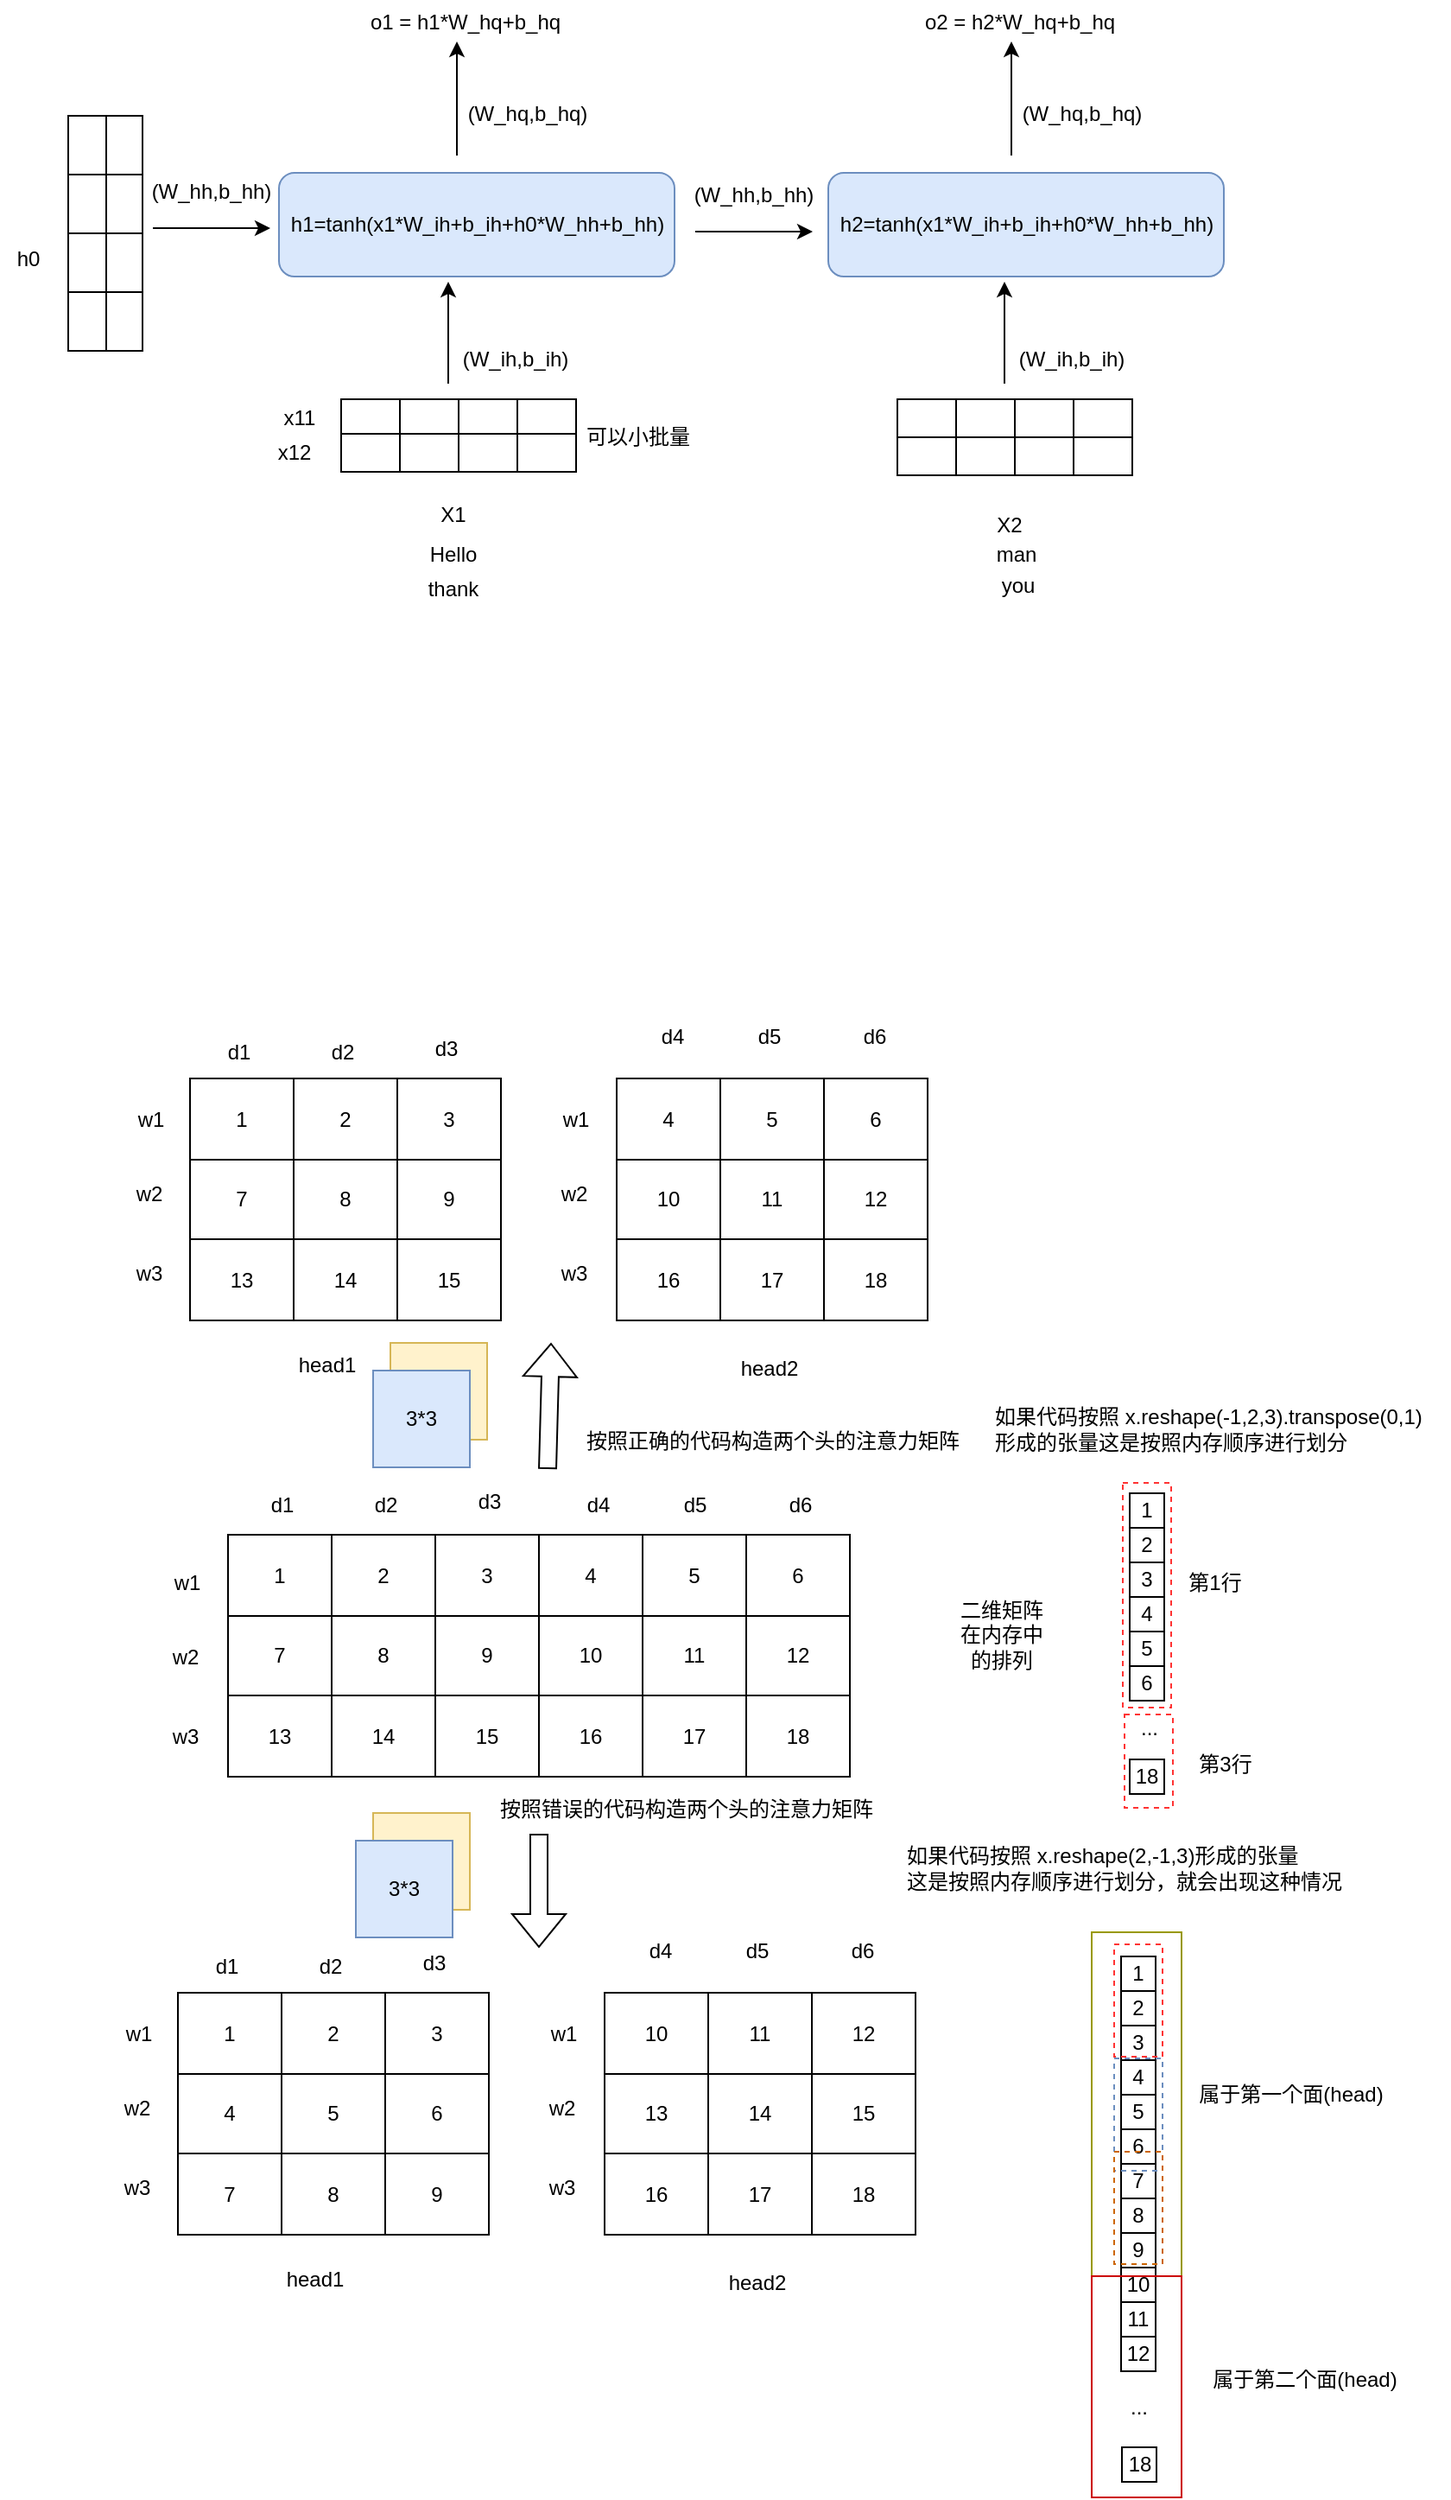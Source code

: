 <mxfile version="22.1.17" type="github">
  <diagram name="第 1 页" id="fF9V_ECrw_38cgFGbWng">
    <mxGraphModel dx="1781" dy="1833" grid="0" gridSize="10" guides="1" tooltips="1" connect="1" arrows="1" fold="1" page="1" pageScale="1" pageWidth="827" pageHeight="1169" math="0" shadow="0">
      <root>
        <mxCell id="0" />
        <mxCell id="1" parent="0" />
        <mxCell id="RWJTTKz75SXn64Glkqyh-5" value="X1" style="text;html=1;align=center;verticalAlign=middle;resizable=0;points=[];autosize=1;strokeColor=none;fillColor=none;" parent="1" vertex="1">
          <mxGeometry x="243.5" y="-18" width="33" height="26" as="geometry" />
        </mxCell>
        <mxCell id="RWJTTKz75SXn64Glkqyh-10" value="" style="group;movable=1;resizable=1;rotatable=1;deletable=1;editable=1;locked=0;connectable=1;" parent="1" vertex="1" connectable="0">
          <mxGeometry x="195.5" y="-72" width="136" height="22" as="geometry" />
        </mxCell>
        <mxCell id="RWJTTKz75SXn64Glkqyh-6" value="" style="rounded=0;whiteSpace=wrap;html=1;movable=0;resizable=0;rotatable=0;deletable=0;editable=0;locked=1;connectable=0;" parent="RWJTTKz75SXn64Glkqyh-10" vertex="1">
          <mxGeometry width="34" height="22" as="geometry" />
        </mxCell>
        <mxCell id="RWJTTKz75SXn64Glkqyh-7" value="" style="rounded=0;whiteSpace=wrap;html=1;movable=0;resizable=0;rotatable=0;deletable=0;editable=0;locked=1;connectable=0;" parent="RWJTTKz75SXn64Glkqyh-10" vertex="1">
          <mxGeometry x="34" width="34" height="22" as="geometry" />
        </mxCell>
        <mxCell id="RWJTTKz75SXn64Glkqyh-8" value="" style="rounded=0;whiteSpace=wrap;html=1;movable=1;resizable=1;rotatable=1;deletable=1;editable=1;locked=0;connectable=1;" parent="RWJTTKz75SXn64Glkqyh-10" vertex="1">
          <mxGeometry x="68" width="34" height="22" as="geometry" />
        </mxCell>
        <mxCell id="RWJTTKz75SXn64Glkqyh-9" value="" style="rounded=0;whiteSpace=wrap;html=1;movable=0;resizable=0;rotatable=0;deletable=0;editable=0;locked=1;connectable=0;" parent="RWJTTKz75SXn64Glkqyh-10" vertex="1">
          <mxGeometry x="102" width="34" height="22" as="geometry" />
        </mxCell>
        <mxCell id="RWJTTKz75SXn64Glkqyh-12" value="" style="endArrow=classic;html=1;rounded=0;" parent="1" edge="1">
          <mxGeometry width="50" height="50" relative="1" as="geometry">
            <mxPoint x="257.5" y="-81" as="sourcePoint" />
            <mxPoint x="257.5" y="-140" as="targetPoint" />
          </mxGeometry>
        </mxCell>
        <mxCell id="RWJTTKz75SXn64Glkqyh-15" value="(W_ih,b_ih)" style="text;html=1;align=center;verticalAlign=middle;resizable=0;points=[];autosize=1;strokeColor=none;fillColor=none;" parent="1" vertex="1">
          <mxGeometry x="256.5" y="-108" width="79" height="26" as="geometry" />
        </mxCell>
        <mxCell id="RWJTTKz75SXn64Glkqyh-16" value="h0" style="text;html=1;align=center;verticalAlign=middle;resizable=0;points=[];autosize=1;strokeColor=none;fillColor=none;" parent="1" vertex="1">
          <mxGeometry x="-2" y="-166" width="31" height="26" as="geometry" />
        </mxCell>
        <mxCell id="RWJTTKz75SXn64Glkqyh-17" value="" style="group;movable=1;resizable=1;rotatable=1;deletable=1;editable=1;locked=0;connectable=1;rotation=90;" parent="1" vertex="1" connectable="0">
          <mxGeometry x="1.5" y="-179" width="136" height="22" as="geometry" />
        </mxCell>
        <mxCell id="RWJTTKz75SXn64Glkqyh-18" value="" style="rounded=0;whiteSpace=wrap;html=1;movable=0;resizable=0;rotatable=0;deletable=0;editable=0;locked=1;connectable=0;rotation=90;" parent="RWJTTKz75SXn64Glkqyh-17" vertex="1">
          <mxGeometry x="51" y="-51" width="34" height="22" as="geometry" />
        </mxCell>
        <mxCell id="RWJTTKz75SXn64Glkqyh-19" value="" style="rounded=0;whiteSpace=wrap;html=1;movable=0;resizable=0;rotatable=0;deletable=0;editable=0;locked=1;connectable=0;rotation=90;" parent="RWJTTKz75SXn64Glkqyh-17" vertex="1">
          <mxGeometry x="51" y="-17" width="34" height="22" as="geometry" />
        </mxCell>
        <mxCell id="RWJTTKz75SXn64Glkqyh-20" value="" style="rounded=0;whiteSpace=wrap;html=1;movable=1;resizable=1;rotatable=1;deletable=1;editable=1;locked=0;connectable=1;rotation=90;" parent="RWJTTKz75SXn64Glkqyh-17" vertex="1">
          <mxGeometry x="51" y="17" width="34" height="22" as="geometry" />
        </mxCell>
        <mxCell id="RWJTTKz75SXn64Glkqyh-21" value="" style="rounded=0;whiteSpace=wrap;html=1;movable=0;resizable=0;rotatable=0;deletable=0;editable=0;locked=1;connectable=0;rotation=90;" parent="RWJTTKz75SXn64Glkqyh-17" vertex="1">
          <mxGeometry x="51" y="51" width="34" height="22" as="geometry" />
        </mxCell>
        <mxCell id="RWJTTKz75SXn64Glkqyh-23" value="(W_hh,b_hh)" style="text;html=1;align=center;verticalAlign=middle;resizable=0;points=[];autosize=1;strokeColor=none;fillColor=none;" parent="1" vertex="1">
          <mxGeometry x="76.5" y="-205" width="87" height="26" as="geometry" />
        </mxCell>
        <mxCell id="RWJTTKz75SXn64Glkqyh-22" value="" style="endArrow=classic;html=1;rounded=0;" parent="1" edge="1">
          <mxGeometry width="50" height="50" relative="1" as="geometry">
            <mxPoint x="86.5" y="-171" as="sourcePoint" />
            <mxPoint x="154.5" y="-171" as="targetPoint" />
          </mxGeometry>
        </mxCell>
        <mxCell id="RWJTTKz75SXn64Glkqyh-24" value="o1 = h1*W_hq+b_hq" style="text;html=1;align=center;verticalAlign=middle;resizable=0;points=[];autosize=1;strokeColor=none;fillColor=none;" parent="1" vertex="1">
          <mxGeometry x="202.5" y="-303" width="128" height="26" as="geometry" />
        </mxCell>
        <mxCell id="RWJTTKz75SXn64Glkqyh-25" value="h1=tanh(x1*W_ih+b_ih+h0*W_hh+b_hh)" style="rounded=1;whiteSpace=wrap;html=1;fillColor=#dae8fc;strokeColor=#6c8ebf;" parent="1" vertex="1">
          <mxGeometry x="159.5" y="-203" width="229" height="60" as="geometry" />
        </mxCell>
        <mxCell id="RWJTTKz75SXn64Glkqyh-26" value="" style="endArrow=classic;html=1;rounded=0;" parent="1" edge="1">
          <mxGeometry width="50" height="50" relative="1" as="geometry">
            <mxPoint x="262.5" y="-213" as="sourcePoint" />
            <mxPoint x="262.5" y="-279" as="targetPoint" />
          </mxGeometry>
        </mxCell>
        <mxCell id="RWJTTKz75SXn64Glkqyh-27" value="(W_hq,b_hq)" style="text;html=1;align=center;verticalAlign=middle;resizable=0;points=[];autosize=1;strokeColor=none;fillColor=none;" parent="1" vertex="1">
          <mxGeometry x="259.5" y="-250" width="87" height="26" as="geometry" />
        </mxCell>
        <mxCell id="RWJTTKz75SXn64Glkqyh-28" value="(W_hh,b_hh)" style="text;html=1;align=center;verticalAlign=middle;resizable=0;points=[];autosize=1;strokeColor=none;fillColor=none;" parent="1" vertex="1">
          <mxGeometry x="390.5" y="-203" width="87" height="26" as="geometry" />
        </mxCell>
        <mxCell id="RWJTTKz75SXn64Glkqyh-29" value="" style="endArrow=classic;html=1;rounded=0;" parent="1" edge="1">
          <mxGeometry width="50" height="50" relative="1" as="geometry">
            <mxPoint x="400.5" y="-169" as="sourcePoint" />
            <mxPoint x="468.5" y="-169" as="targetPoint" />
          </mxGeometry>
        </mxCell>
        <mxCell id="RWJTTKz75SXn64Glkqyh-30" value="h2=tanh(x1*W_ih+b_ih+h0*W_hh+b_hh)" style="rounded=1;whiteSpace=wrap;html=1;fillColor=#dae8fc;strokeColor=#6c8ebf;" parent="1" vertex="1">
          <mxGeometry x="477.5" y="-203" width="229" height="60" as="geometry" />
        </mxCell>
        <mxCell id="RWJTTKz75SXn64Glkqyh-31" value="X2" style="text;html=1;align=center;verticalAlign=middle;resizable=0;points=[];autosize=1;strokeColor=none;fillColor=none;" parent="1" vertex="1">
          <mxGeometry x="565.5" y="-12" width="33" height="26" as="geometry" />
        </mxCell>
        <mxCell id="RWJTTKz75SXn64Glkqyh-32" value="" style="group;movable=1;resizable=1;rotatable=1;deletable=1;editable=1;locked=0;connectable=1;" parent="1" vertex="1" connectable="0">
          <mxGeometry x="517.5" y="-72" width="136" height="22" as="geometry" />
        </mxCell>
        <mxCell id="RWJTTKz75SXn64Glkqyh-33" value="" style="rounded=0;whiteSpace=wrap;html=1;movable=0;resizable=0;rotatable=0;deletable=0;editable=0;locked=1;connectable=0;" parent="RWJTTKz75SXn64Glkqyh-32" vertex="1">
          <mxGeometry width="34" height="22" as="geometry" />
        </mxCell>
        <mxCell id="RWJTTKz75SXn64Glkqyh-34" value="" style="rounded=0;whiteSpace=wrap;html=1;movable=0;resizable=0;rotatable=0;deletable=0;editable=0;locked=1;connectable=0;" parent="RWJTTKz75SXn64Glkqyh-32" vertex="1">
          <mxGeometry x="34" width="34" height="22" as="geometry" />
        </mxCell>
        <mxCell id="RWJTTKz75SXn64Glkqyh-35" value="" style="rounded=0;whiteSpace=wrap;html=1;movable=1;resizable=1;rotatable=1;deletable=1;editable=1;locked=0;connectable=1;" parent="RWJTTKz75SXn64Glkqyh-32" vertex="1">
          <mxGeometry x="68" width="34" height="22" as="geometry" />
        </mxCell>
        <mxCell id="RWJTTKz75SXn64Glkqyh-36" value="" style="rounded=0;whiteSpace=wrap;html=1;movable=0;resizable=0;rotatable=0;deletable=0;editable=0;locked=1;connectable=0;" parent="RWJTTKz75SXn64Glkqyh-32" vertex="1">
          <mxGeometry x="102" width="34" height="22" as="geometry" />
        </mxCell>
        <mxCell id="RWJTTKz75SXn64Glkqyh-37" value="" style="endArrow=classic;html=1;rounded=0;" parent="1" edge="1">
          <mxGeometry width="50" height="50" relative="1" as="geometry">
            <mxPoint x="579.5" y="-81" as="sourcePoint" />
            <mxPoint x="579.5" y="-140" as="targetPoint" />
          </mxGeometry>
        </mxCell>
        <mxCell id="RWJTTKz75SXn64Glkqyh-38" value="(W_ih,b_ih)" style="text;html=1;align=center;verticalAlign=middle;resizable=0;points=[];autosize=1;strokeColor=none;fillColor=none;" parent="1" vertex="1">
          <mxGeometry x="578.5" y="-108" width="79" height="26" as="geometry" />
        </mxCell>
        <mxCell id="RWJTTKz75SXn64Glkqyh-39" value="o2 = h2*W_hq+b_hq" style="text;html=1;align=center;verticalAlign=middle;resizable=0;points=[];autosize=1;strokeColor=none;fillColor=none;" parent="1" vertex="1">
          <mxGeometry x="523.5" y="-303" width="128" height="26" as="geometry" />
        </mxCell>
        <mxCell id="RWJTTKz75SXn64Glkqyh-40" value="" style="endArrow=classic;html=1;rounded=0;" parent="1" edge="1">
          <mxGeometry width="50" height="50" relative="1" as="geometry">
            <mxPoint x="583.5" y="-213" as="sourcePoint" />
            <mxPoint x="583.5" y="-279" as="targetPoint" />
          </mxGeometry>
        </mxCell>
        <mxCell id="RWJTTKz75SXn64Glkqyh-41" value="(W_hq,b_hq)" style="text;html=1;align=center;verticalAlign=middle;resizable=0;points=[];autosize=1;strokeColor=none;fillColor=none;" parent="1" vertex="1">
          <mxGeometry x="580.5" y="-250" width="87" height="26" as="geometry" />
        </mxCell>
        <mxCell id="RWJTTKz75SXn64Glkqyh-42" value="Hello" style="text;html=1;align=center;verticalAlign=middle;resizable=0;points=[];autosize=1;strokeColor=none;fillColor=none;" parent="1" vertex="1">
          <mxGeometry x="237.5" y="5" width="45" height="26" as="geometry" />
        </mxCell>
        <mxCell id="RWJTTKz75SXn64Glkqyh-43" value="man" style="text;html=1;align=center;verticalAlign=middle;resizable=0;points=[];autosize=1;strokeColor=none;fillColor=none;" parent="1" vertex="1">
          <mxGeometry x="565" y="5" width="41" height="26" as="geometry" />
        </mxCell>
        <mxCell id="RWJTTKz75SXn64Glkqyh-44" value="" style="group;movable=1;resizable=1;rotatable=1;deletable=1;editable=1;locked=0;connectable=1;" parent="1" vertex="1" connectable="0">
          <mxGeometry x="195.5" y="-52" width="136" height="22" as="geometry" />
        </mxCell>
        <mxCell id="RWJTTKz75SXn64Glkqyh-45" value="" style="rounded=0;whiteSpace=wrap;html=1;movable=0;resizable=0;rotatable=0;deletable=0;editable=0;locked=1;connectable=0;" parent="RWJTTKz75SXn64Glkqyh-44" vertex="1">
          <mxGeometry width="34" height="22" as="geometry" />
        </mxCell>
        <mxCell id="RWJTTKz75SXn64Glkqyh-46" value="" style="rounded=0;whiteSpace=wrap;html=1;movable=0;resizable=0;rotatable=0;deletable=0;editable=0;locked=1;connectable=0;" parent="RWJTTKz75SXn64Glkqyh-44" vertex="1">
          <mxGeometry x="34" width="34" height="22" as="geometry" />
        </mxCell>
        <mxCell id="RWJTTKz75SXn64Glkqyh-47" value="" style="rounded=0;whiteSpace=wrap;html=1;movable=1;resizable=1;rotatable=1;deletable=1;editable=1;locked=0;connectable=1;" parent="RWJTTKz75SXn64Glkqyh-44" vertex="1">
          <mxGeometry x="68" width="34" height="22" as="geometry" />
        </mxCell>
        <mxCell id="RWJTTKz75SXn64Glkqyh-48" value="" style="rounded=0;whiteSpace=wrap;html=1;movable=0;resizable=0;rotatable=0;deletable=0;editable=0;locked=1;connectable=0;" parent="RWJTTKz75SXn64Glkqyh-44" vertex="1">
          <mxGeometry x="102" width="34" height="22" as="geometry" />
        </mxCell>
        <mxCell id="RWJTTKz75SXn64Glkqyh-49" value="" style="group;movable=1;resizable=1;rotatable=1;deletable=1;editable=1;locked=0;connectable=1;" parent="1" vertex="1" connectable="0">
          <mxGeometry x="517.5" y="-50" width="136" height="22" as="geometry" />
        </mxCell>
        <mxCell id="RWJTTKz75SXn64Glkqyh-50" value="" style="rounded=0;whiteSpace=wrap;html=1;movable=0;resizable=0;rotatable=0;deletable=0;editable=0;locked=1;connectable=0;" parent="RWJTTKz75SXn64Glkqyh-49" vertex="1">
          <mxGeometry width="34" height="22" as="geometry" />
        </mxCell>
        <mxCell id="RWJTTKz75SXn64Glkqyh-51" value="" style="rounded=0;whiteSpace=wrap;html=1;movable=0;resizable=0;rotatable=0;deletable=0;editable=0;locked=1;connectable=0;" parent="RWJTTKz75SXn64Glkqyh-49" vertex="1">
          <mxGeometry x="34" width="34" height="22" as="geometry" />
        </mxCell>
        <mxCell id="RWJTTKz75SXn64Glkqyh-52" value="" style="rounded=0;whiteSpace=wrap;html=1;movable=1;resizable=1;rotatable=1;deletable=1;editable=1;locked=0;connectable=1;" parent="RWJTTKz75SXn64Glkqyh-49" vertex="1">
          <mxGeometry x="68" width="34" height="22" as="geometry" />
        </mxCell>
        <mxCell id="RWJTTKz75SXn64Glkqyh-53" value="" style="rounded=0;whiteSpace=wrap;html=1;movable=0;resizable=0;rotatable=0;deletable=0;editable=0;locked=1;connectable=0;" parent="RWJTTKz75SXn64Glkqyh-49" vertex="1">
          <mxGeometry x="102" width="34" height="22" as="geometry" />
        </mxCell>
        <mxCell id="RWJTTKz75SXn64Glkqyh-54" value="x11" style="text;html=1;align=center;verticalAlign=middle;resizable=0;points=[];autosize=1;strokeColor=none;fillColor=none;" parent="1" vertex="1">
          <mxGeometry x="152.5" y="-74" width="36" height="26" as="geometry" />
        </mxCell>
        <mxCell id="RWJTTKz75SXn64Glkqyh-55" value="x12" style="text;html=1;align=center;verticalAlign=middle;resizable=0;points=[];autosize=1;strokeColor=none;fillColor=none;" parent="1" vertex="1">
          <mxGeometry x="149.5" y="-54" width="37" height="26" as="geometry" />
        </mxCell>
        <mxCell id="RWJTTKz75SXn64Glkqyh-56" value="可以小批量" style="text;html=1;align=center;verticalAlign=middle;resizable=0;points=[];autosize=1;strokeColor=none;fillColor=none;" parent="1" vertex="1">
          <mxGeometry x="327.5" y="-63" width="78" height="26" as="geometry" />
        </mxCell>
        <mxCell id="RWJTTKz75SXn64Glkqyh-57" value="thank" style="text;html=1;align=center;verticalAlign=middle;resizable=0;points=[];autosize=1;strokeColor=none;fillColor=none;" parent="1" vertex="1">
          <mxGeometry x="236.5" y="25" width="47" height="26" as="geometry" />
        </mxCell>
        <mxCell id="RWJTTKz75SXn64Glkqyh-58" value="you" style="text;html=1;align=center;verticalAlign=middle;resizable=0;points=[];autosize=1;strokeColor=none;fillColor=none;" parent="1" vertex="1">
          <mxGeometry x="568" y="23" width="37" height="26" as="geometry" />
        </mxCell>
        <mxCell id="RWJTTKz75SXn64Glkqyh-59" value="" style="group;movable=1;resizable=1;rotatable=1;deletable=1;editable=1;locked=0;connectable=1;rotation=90;" parent="1" vertex="1" connectable="0">
          <mxGeometry x="-19.5" y="-179" width="136" height="22" as="geometry" />
        </mxCell>
        <mxCell id="RWJTTKz75SXn64Glkqyh-60" value="" style="rounded=0;whiteSpace=wrap;html=1;movable=0;resizable=0;rotatable=0;deletable=0;editable=0;locked=1;connectable=0;rotation=90;" parent="RWJTTKz75SXn64Glkqyh-59" vertex="1">
          <mxGeometry x="51" y="-51" width="34" height="22" as="geometry" />
        </mxCell>
        <mxCell id="RWJTTKz75SXn64Glkqyh-61" value="" style="rounded=0;whiteSpace=wrap;html=1;movable=0;resizable=0;rotatable=0;deletable=0;editable=0;locked=1;connectable=0;rotation=90;" parent="RWJTTKz75SXn64Glkqyh-59" vertex="1">
          <mxGeometry x="51" y="-17" width="34" height="22" as="geometry" />
        </mxCell>
        <mxCell id="RWJTTKz75SXn64Glkqyh-62" value="" style="rounded=0;whiteSpace=wrap;html=1;movable=1;resizable=1;rotatable=1;deletable=1;editable=1;locked=0;connectable=1;rotation=90;" parent="RWJTTKz75SXn64Glkqyh-59" vertex="1">
          <mxGeometry x="51" y="17" width="34" height="22" as="geometry" />
        </mxCell>
        <mxCell id="RWJTTKz75SXn64Glkqyh-63" value="" style="rounded=0;whiteSpace=wrap;html=1;movable=0;resizable=0;rotatable=0;deletable=0;editable=0;locked=1;connectable=0;rotation=90;" parent="RWJTTKz75SXn64Glkqyh-59" vertex="1">
          <mxGeometry x="51" y="51" width="34" height="22" as="geometry" />
        </mxCell>
        <mxCell id="QaKC_Pzymk5vWfRPS4KZ-16" value="" style="childLayout=tableLayout;recursiveResize=0;shadow=0;fillColor=none;" parent="1" vertex="1">
          <mxGeometry x="130" y="585" width="180" height="140" as="geometry" />
        </mxCell>
        <mxCell id="QaKC_Pzymk5vWfRPS4KZ-17" value="" style="shape=tableRow;horizontal=0;startSize=0;swimlaneHead=0;swimlaneBody=0;top=0;left=0;bottom=0;right=0;dropTarget=0;collapsible=0;recursiveResize=0;expand=0;fontStyle=0;fillColor=none;strokeColor=inherit;" parent="QaKC_Pzymk5vWfRPS4KZ-16" vertex="1">
          <mxGeometry width="180" height="47" as="geometry" />
        </mxCell>
        <mxCell id="QaKC_Pzymk5vWfRPS4KZ-18" value="1" style="connectable=0;recursiveResize=0;strokeColor=inherit;fillColor=none;align=center;whiteSpace=wrap;html=1;" parent="QaKC_Pzymk5vWfRPS4KZ-17" vertex="1">
          <mxGeometry width="60" height="47" as="geometry">
            <mxRectangle width="60" height="47" as="alternateBounds" />
          </mxGeometry>
        </mxCell>
        <mxCell id="QaKC_Pzymk5vWfRPS4KZ-19" value="2" style="connectable=0;recursiveResize=0;strokeColor=inherit;fillColor=none;align=center;whiteSpace=wrap;html=1;" parent="QaKC_Pzymk5vWfRPS4KZ-17" vertex="1">
          <mxGeometry x="60" width="60" height="47" as="geometry">
            <mxRectangle width="60" height="47" as="alternateBounds" />
          </mxGeometry>
        </mxCell>
        <mxCell id="QaKC_Pzymk5vWfRPS4KZ-20" value="3" style="connectable=0;recursiveResize=0;strokeColor=inherit;fillColor=none;align=center;whiteSpace=wrap;html=1;" parent="QaKC_Pzymk5vWfRPS4KZ-17" vertex="1">
          <mxGeometry x="120" width="60" height="47" as="geometry">
            <mxRectangle width="60" height="47" as="alternateBounds" />
          </mxGeometry>
        </mxCell>
        <mxCell id="QaKC_Pzymk5vWfRPS4KZ-21" style="shape=tableRow;horizontal=0;startSize=0;swimlaneHead=0;swimlaneBody=0;top=0;left=0;bottom=0;right=0;dropTarget=0;collapsible=0;recursiveResize=0;expand=0;fontStyle=0;fillColor=none;strokeColor=inherit;" parent="QaKC_Pzymk5vWfRPS4KZ-16" vertex="1">
          <mxGeometry y="47" width="180" height="46" as="geometry" />
        </mxCell>
        <mxCell id="QaKC_Pzymk5vWfRPS4KZ-22" value="7" style="connectable=0;recursiveResize=0;strokeColor=inherit;fillColor=none;align=center;whiteSpace=wrap;html=1;" parent="QaKC_Pzymk5vWfRPS4KZ-21" vertex="1">
          <mxGeometry width="60" height="46" as="geometry">
            <mxRectangle width="60" height="46" as="alternateBounds" />
          </mxGeometry>
        </mxCell>
        <mxCell id="QaKC_Pzymk5vWfRPS4KZ-23" value="8" style="connectable=0;recursiveResize=0;strokeColor=inherit;fillColor=none;align=center;whiteSpace=wrap;html=1;" parent="QaKC_Pzymk5vWfRPS4KZ-21" vertex="1">
          <mxGeometry x="60" width="60" height="46" as="geometry">
            <mxRectangle width="60" height="46" as="alternateBounds" />
          </mxGeometry>
        </mxCell>
        <mxCell id="QaKC_Pzymk5vWfRPS4KZ-24" value="9" style="connectable=0;recursiveResize=0;strokeColor=inherit;fillColor=none;align=center;whiteSpace=wrap;html=1;" parent="QaKC_Pzymk5vWfRPS4KZ-21" vertex="1">
          <mxGeometry x="120" width="60" height="46" as="geometry">
            <mxRectangle width="60" height="46" as="alternateBounds" />
          </mxGeometry>
        </mxCell>
        <mxCell id="QaKC_Pzymk5vWfRPS4KZ-25" style="shape=tableRow;horizontal=0;startSize=0;swimlaneHead=0;swimlaneBody=0;top=0;left=0;bottom=0;right=0;dropTarget=0;collapsible=0;recursiveResize=0;expand=0;fontStyle=0;fillColor=none;strokeColor=inherit;" parent="QaKC_Pzymk5vWfRPS4KZ-16" vertex="1">
          <mxGeometry y="93" width="180" height="47" as="geometry" />
        </mxCell>
        <mxCell id="QaKC_Pzymk5vWfRPS4KZ-26" value="13" style="connectable=0;recursiveResize=0;strokeColor=inherit;fillColor=none;align=center;whiteSpace=wrap;html=1;" parent="QaKC_Pzymk5vWfRPS4KZ-25" vertex="1">
          <mxGeometry width="60" height="47" as="geometry">
            <mxRectangle width="60" height="47" as="alternateBounds" />
          </mxGeometry>
        </mxCell>
        <mxCell id="QaKC_Pzymk5vWfRPS4KZ-27" value="14" style="connectable=0;recursiveResize=0;strokeColor=inherit;fillColor=none;align=center;whiteSpace=wrap;html=1;" parent="QaKC_Pzymk5vWfRPS4KZ-25" vertex="1">
          <mxGeometry x="60" width="60" height="47" as="geometry">
            <mxRectangle width="60" height="47" as="alternateBounds" />
          </mxGeometry>
        </mxCell>
        <mxCell id="QaKC_Pzymk5vWfRPS4KZ-28" value="15" style="connectable=0;recursiveResize=0;strokeColor=inherit;fillColor=none;align=center;whiteSpace=wrap;html=1;" parent="QaKC_Pzymk5vWfRPS4KZ-25" vertex="1">
          <mxGeometry x="120" width="60" height="47" as="geometry">
            <mxRectangle width="60" height="47" as="alternateBounds" />
          </mxGeometry>
        </mxCell>
        <mxCell id="QaKC_Pzymk5vWfRPS4KZ-29" value="" style="childLayout=tableLayout;recursiveResize=0;shadow=0;fillColor=none;" parent="1" vertex="1">
          <mxGeometry x="310" y="585" width="180" height="140" as="geometry" />
        </mxCell>
        <mxCell id="QaKC_Pzymk5vWfRPS4KZ-30" value="" style="shape=tableRow;horizontal=0;startSize=0;swimlaneHead=0;swimlaneBody=0;top=0;left=0;bottom=0;right=0;dropTarget=0;collapsible=0;recursiveResize=0;expand=0;fontStyle=0;fillColor=none;strokeColor=inherit;" parent="QaKC_Pzymk5vWfRPS4KZ-29" vertex="1">
          <mxGeometry width="180" height="47" as="geometry" />
        </mxCell>
        <mxCell id="QaKC_Pzymk5vWfRPS4KZ-31" value="4" style="connectable=0;recursiveResize=0;strokeColor=inherit;fillColor=none;align=center;whiteSpace=wrap;html=1;" parent="QaKC_Pzymk5vWfRPS4KZ-30" vertex="1">
          <mxGeometry width="60" height="47" as="geometry">
            <mxRectangle width="60" height="47" as="alternateBounds" />
          </mxGeometry>
        </mxCell>
        <mxCell id="QaKC_Pzymk5vWfRPS4KZ-32" value="5" style="connectable=0;recursiveResize=0;strokeColor=inherit;fillColor=none;align=center;whiteSpace=wrap;html=1;" parent="QaKC_Pzymk5vWfRPS4KZ-30" vertex="1">
          <mxGeometry x="60" width="60" height="47" as="geometry">
            <mxRectangle width="60" height="47" as="alternateBounds" />
          </mxGeometry>
        </mxCell>
        <mxCell id="QaKC_Pzymk5vWfRPS4KZ-33" value="6" style="connectable=0;recursiveResize=0;strokeColor=inherit;fillColor=none;align=center;whiteSpace=wrap;html=1;" parent="QaKC_Pzymk5vWfRPS4KZ-30" vertex="1">
          <mxGeometry x="120" width="60" height="47" as="geometry">
            <mxRectangle width="60" height="47" as="alternateBounds" />
          </mxGeometry>
        </mxCell>
        <mxCell id="QaKC_Pzymk5vWfRPS4KZ-34" style="shape=tableRow;horizontal=0;startSize=0;swimlaneHead=0;swimlaneBody=0;top=0;left=0;bottom=0;right=0;dropTarget=0;collapsible=0;recursiveResize=0;expand=0;fontStyle=0;fillColor=none;strokeColor=inherit;" parent="QaKC_Pzymk5vWfRPS4KZ-29" vertex="1">
          <mxGeometry y="47" width="180" height="46" as="geometry" />
        </mxCell>
        <mxCell id="QaKC_Pzymk5vWfRPS4KZ-35" value="10" style="connectable=0;recursiveResize=0;strokeColor=inherit;fillColor=none;align=center;whiteSpace=wrap;html=1;" parent="QaKC_Pzymk5vWfRPS4KZ-34" vertex="1">
          <mxGeometry width="60" height="46" as="geometry">
            <mxRectangle width="60" height="46" as="alternateBounds" />
          </mxGeometry>
        </mxCell>
        <mxCell id="QaKC_Pzymk5vWfRPS4KZ-36" value="11" style="connectable=0;recursiveResize=0;strokeColor=inherit;fillColor=none;align=center;whiteSpace=wrap;html=1;" parent="QaKC_Pzymk5vWfRPS4KZ-34" vertex="1">
          <mxGeometry x="60" width="60" height="46" as="geometry">
            <mxRectangle width="60" height="46" as="alternateBounds" />
          </mxGeometry>
        </mxCell>
        <mxCell id="QaKC_Pzymk5vWfRPS4KZ-37" value="12" style="connectable=0;recursiveResize=0;strokeColor=inherit;fillColor=none;align=center;whiteSpace=wrap;html=1;" parent="QaKC_Pzymk5vWfRPS4KZ-34" vertex="1">
          <mxGeometry x="120" width="60" height="46" as="geometry">
            <mxRectangle width="60" height="46" as="alternateBounds" />
          </mxGeometry>
        </mxCell>
        <mxCell id="QaKC_Pzymk5vWfRPS4KZ-38" style="shape=tableRow;horizontal=0;startSize=0;swimlaneHead=0;swimlaneBody=0;top=0;left=0;bottom=0;right=0;dropTarget=0;collapsible=0;recursiveResize=0;expand=0;fontStyle=0;fillColor=none;strokeColor=inherit;" parent="QaKC_Pzymk5vWfRPS4KZ-29" vertex="1">
          <mxGeometry y="93" width="180" height="47" as="geometry" />
        </mxCell>
        <mxCell id="QaKC_Pzymk5vWfRPS4KZ-39" value="16" style="connectable=0;recursiveResize=0;strokeColor=inherit;fillColor=none;align=center;whiteSpace=wrap;html=1;" parent="QaKC_Pzymk5vWfRPS4KZ-38" vertex="1">
          <mxGeometry width="60" height="47" as="geometry">
            <mxRectangle width="60" height="47" as="alternateBounds" />
          </mxGeometry>
        </mxCell>
        <mxCell id="QaKC_Pzymk5vWfRPS4KZ-40" value="17" style="connectable=0;recursiveResize=0;strokeColor=inherit;fillColor=none;align=center;whiteSpace=wrap;html=1;" parent="QaKC_Pzymk5vWfRPS4KZ-38" vertex="1">
          <mxGeometry x="60" width="60" height="47" as="geometry">
            <mxRectangle width="60" height="47" as="alternateBounds" />
          </mxGeometry>
        </mxCell>
        <mxCell id="QaKC_Pzymk5vWfRPS4KZ-41" value="18" style="connectable=0;recursiveResize=0;strokeColor=inherit;fillColor=none;align=center;whiteSpace=wrap;html=1;" parent="QaKC_Pzymk5vWfRPS4KZ-38" vertex="1">
          <mxGeometry x="120" width="60" height="47" as="geometry">
            <mxRectangle width="60" height="47" as="alternateBounds" />
          </mxGeometry>
        </mxCell>
        <mxCell id="QaKC_Pzymk5vWfRPS4KZ-42" value="w1" style="text;html=1;align=center;verticalAlign=middle;resizable=0;points=[];autosize=1;strokeColor=none;fillColor=none;" parent="1" vertex="1">
          <mxGeometry x="89" y="600" width="33" height="26" as="geometry" />
        </mxCell>
        <mxCell id="QaKC_Pzymk5vWfRPS4KZ-44" value="w2" style="text;html=1;align=center;verticalAlign=middle;resizable=0;points=[];autosize=1;strokeColor=none;fillColor=none;" parent="1" vertex="1">
          <mxGeometry x="88" y="643" width="33" height="26" as="geometry" />
        </mxCell>
        <mxCell id="QaKC_Pzymk5vWfRPS4KZ-45" value="w3" style="text;html=1;align=center;verticalAlign=middle;resizable=0;points=[];autosize=1;strokeColor=none;fillColor=none;" parent="1" vertex="1">
          <mxGeometry x="88" y="689" width="33" height="26" as="geometry" />
        </mxCell>
        <mxCell id="QaKC_Pzymk5vWfRPS4KZ-46" value="d1" style="text;html=1;align=center;verticalAlign=middle;resizable=0;points=[];autosize=1;strokeColor=none;fillColor=none;" parent="1" vertex="1">
          <mxGeometry x="145" y="555" width="31" height="26" as="geometry" />
        </mxCell>
        <mxCell id="QaKC_Pzymk5vWfRPS4KZ-47" value="d2" style="text;html=1;align=center;verticalAlign=middle;resizable=0;points=[];autosize=1;strokeColor=none;fillColor=none;" parent="1" vertex="1">
          <mxGeometry x="205" y="555" width="31" height="26" as="geometry" />
        </mxCell>
        <mxCell id="QaKC_Pzymk5vWfRPS4KZ-48" value="d3" style="text;html=1;align=center;verticalAlign=middle;resizable=0;points=[];autosize=1;strokeColor=none;fillColor=none;" parent="1" vertex="1">
          <mxGeometry x="265" y="553" width="31" height="26" as="geometry" />
        </mxCell>
        <mxCell id="QaKC_Pzymk5vWfRPS4KZ-49" value="d4" style="text;html=1;align=center;verticalAlign=middle;resizable=0;points=[];autosize=1;strokeColor=none;fillColor=none;" parent="1" vertex="1">
          <mxGeometry x="328" y="555" width="31" height="26" as="geometry" />
        </mxCell>
        <mxCell id="QaKC_Pzymk5vWfRPS4KZ-50" value="d5" style="text;html=1;align=center;verticalAlign=middle;resizable=0;points=[];autosize=1;strokeColor=none;fillColor=none;" parent="1" vertex="1">
          <mxGeometry x="384.5" y="555" width="31" height="26" as="geometry" />
        </mxCell>
        <mxCell id="QaKC_Pzymk5vWfRPS4KZ-51" value="d6" style="text;html=1;align=center;verticalAlign=middle;resizable=0;points=[];autosize=1;strokeColor=none;fillColor=none;" parent="1" vertex="1">
          <mxGeometry x="445" y="555" width="31" height="26" as="geometry" />
        </mxCell>
        <mxCell id="QaKC_Pzymk5vWfRPS4KZ-52" value="" style="shape=flexArrow;endArrow=classic;html=1;rounded=0;" parent="1" edge="1">
          <mxGeometry width="50" height="50" relative="1" as="geometry">
            <mxPoint x="310" y="758" as="sourcePoint" />
            <mxPoint x="310" y="824" as="targetPoint" />
          </mxGeometry>
        </mxCell>
        <mxCell id="QaKC_Pzymk5vWfRPS4KZ-53" value="按照错误的代码构造两个头的注意力矩阵" style="text;html=1;align=center;verticalAlign=middle;resizable=0;points=[];autosize=1;strokeColor=none;fillColor=none;" parent="1" vertex="1">
          <mxGeometry x="278" y="731" width="234" height="26" as="geometry" />
        </mxCell>
        <mxCell id="QaKC_Pzymk5vWfRPS4KZ-60" value="" style="childLayout=tableLayout;recursiveResize=0;shadow=0;fillColor=none;" parent="1" vertex="1">
          <mxGeometry x="101" y="850" width="180" height="140" as="geometry" />
        </mxCell>
        <mxCell id="QaKC_Pzymk5vWfRPS4KZ-61" value="" style="shape=tableRow;horizontal=0;startSize=0;swimlaneHead=0;swimlaneBody=0;top=0;left=0;bottom=0;right=0;dropTarget=0;collapsible=0;recursiveResize=0;expand=0;fontStyle=0;fillColor=none;strokeColor=inherit;" parent="QaKC_Pzymk5vWfRPS4KZ-60" vertex="1">
          <mxGeometry width="180" height="47" as="geometry" />
        </mxCell>
        <mxCell id="QaKC_Pzymk5vWfRPS4KZ-62" value="1" style="connectable=0;recursiveResize=0;strokeColor=inherit;fillColor=none;align=center;whiteSpace=wrap;html=1;" parent="QaKC_Pzymk5vWfRPS4KZ-61" vertex="1">
          <mxGeometry width="60" height="47" as="geometry">
            <mxRectangle width="60" height="47" as="alternateBounds" />
          </mxGeometry>
        </mxCell>
        <mxCell id="QaKC_Pzymk5vWfRPS4KZ-63" value="2" style="connectable=0;recursiveResize=0;strokeColor=inherit;fillColor=none;align=center;whiteSpace=wrap;html=1;" parent="QaKC_Pzymk5vWfRPS4KZ-61" vertex="1">
          <mxGeometry x="60" width="60" height="47" as="geometry">
            <mxRectangle width="60" height="47" as="alternateBounds" />
          </mxGeometry>
        </mxCell>
        <mxCell id="QaKC_Pzymk5vWfRPS4KZ-64" value="3" style="connectable=0;recursiveResize=0;strokeColor=inherit;fillColor=none;align=center;whiteSpace=wrap;html=1;" parent="QaKC_Pzymk5vWfRPS4KZ-61" vertex="1">
          <mxGeometry x="120" width="60" height="47" as="geometry">
            <mxRectangle width="60" height="47" as="alternateBounds" />
          </mxGeometry>
        </mxCell>
        <mxCell id="QaKC_Pzymk5vWfRPS4KZ-65" style="shape=tableRow;horizontal=0;startSize=0;swimlaneHead=0;swimlaneBody=0;top=0;left=0;bottom=0;right=0;dropTarget=0;collapsible=0;recursiveResize=0;expand=0;fontStyle=0;fillColor=none;strokeColor=inherit;" parent="QaKC_Pzymk5vWfRPS4KZ-60" vertex="1">
          <mxGeometry y="47" width="180" height="46" as="geometry" />
        </mxCell>
        <mxCell id="QaKC_Pzymk5vWfRPS4KZ-66" value="4" style="connectable=0;recursiveResize=0;strokeColor=inherit;fillColor=none;align=center;whiteSpace=wrap;html=1;" parent="QaKC_Pzymk5vWfRPS4KZ-65" vertex="1">
          <mxGeometry width="60" height="46" as="geometry">
            <mxRectangle width="60" height="46" as="alternateBounds" />
          </mxGeometry>
        </mxCell>
        <mxCell id="QaKC_Pzymk5vWfRPS4KZ-67" value="5" style="connectable=0;recursiveResize=0;strokeColor=inherit;fillColor=none;align=center;whiteSpace=wrap;html=1;" parent="QaKC_Pzymk5vWfRPS4KZ-65" vertex="1">
          <mxGeometry x="60" width="60" height="46" as="geometry">
            <mxRectangle width="60" height="46" as="alternateBounds" />
          </mxGeometry>
        </mxCell>
        <mxCell id="QaKC_Pzymk5vWfRPS4KZ-68" value="6" style="connectable=0;recursiveResize=0;strokeColor=inherit;fillColor=none;align=center;whiteSpace=wrap;html=1;" parent="QaKC_Pzymk5vWfRPS4KZ-65" vertex="1">
          <mxGeometry x="120" width="60" height="46" as="geometry">
            <mxRectangle width="60" height="46" as="alternateBounds" />
          </mxGeometry>
        </mxCell>
        <mxCell id="QaKC_Pzymk5vWfRPS4KZ-69" style="shape=tableRow;horizontal=0;startSize=0;swimlaneHead=0;swimlaneBody=0;top=0;left=0;bottom=0;right=0;dropTarget=0;collapsible=0;recursiveResize=0;expand=0;fontStyle=0;fillColor=none;strokeColor=inherit;" parent="QaKC_Pzymk5vWfRPS4KZ-60" vertex="1">
          <mxGeometry y="93" width="180" height="47" as="geometry" />
        </mxCell>
        <mxCell id="QaKC_Pzymk5vWfRPS4KZ-70" value="7" style="connectable=0;recursiveResize=0;strokeColor=inherit;fillColor=none;align=center;whiteSpace=wrap;html=1;" parent="QaKC_Pzymk5vWfRPS4KZ-69" vertex="1">
          <mxGeometry width="60" height="47" as="geometry">
            <mxRectangle width="60" height="47" as="alternateBounds" />
          </mxGeometry>
        </mxCell>
        <mxCell id="QaKC_Pzymk5vWfRPS4KZ-71" value="8" style="connectable=0;recursiveResize=0;strokeColor=inherit;fillColor=none;align=center;whiteSpace=wrap;html=1;" parent="QaKC_Pzymk5vWfRPS4KZ-69" vertex="1">
          <mxGeometry x="60" width="60" height="47" as="geometry">
            <mxRectangle width="60" height="47" as="alternateBounds" />
          </mxGeometry>
        </mxCell>
        <mxCell id="QaKC_Pzymk5vWfRPS4KZ-72" value="9" style="connectable=0;recursiveResize=0;strokeColor=inherit;fillColor=none;align=center;whiteSpace=wrap;html=1;" parent="QaKC_Pzymk5vWfRPS4KZ-69" vertex="1">
          <mxGeometry x="120" width="60" height="47" as="geometry">
            <mxRectangle width="60" height="47" as="alternateBounds" />
          </mxGeometry>
        </mxCell>
        <mxCell id="QaKC_Pzymk5vWfRPS4KZ-73" value="" style="childLayout=tableLayout;recursiveResize=0;shadow=0;fillColor=none;" parent="1" vertex="1">
          <mxGeometry x="348" y="850" width="180" height="140" as="geometry" />
        </mxCell>
        <mxCell id="QaKC_Pzymk5vWfRPS4KZ-74" value="" style="shape=tableRow;horizontal=0;startSize=0;swimlaneHead=0;swimlaneBody=0;top=0;left=0;bottom=0;right=0;dropTarget=0;collapsible=0;recursiveResize=0;expand=0;fontStyle=0;fillColor=none;strokeColor=inherit;" parent="QaKC_Pzymk5vWfRPS4KZ-73" vertex="1">
          <mxGeometry width="180" height="47" as="geometry" />
        </mxCell>
        <mxCell id="QaKC_Pzymk5vWfRPS4KZ-75" value="10" style="connectable=0;recursiveResize=0;strokeColor=inherit;fillColor=none;align=center;whiteSpace=wrap;html=1;" parent="QaKC_Pzymk5vWfRPS4KZ-74" vertex="1">
          <mxGeometry width="60" height="47" as="geometry">
            <mxRectangle width="60" height="47" as="alternateBounds" />
          </mxGeometry>
        </mxCell>
        <mxCell id="QaKC_Pzymk5vWfRPS4KZ-76" value="11" style="connectable=0;recursiveResize=0;strokeColor=inherit;fillColor=none;align=center;whiteSpace=wrap;html=1;" parent="QaKC_Pzymk5vWfRPS4KZ-74" vertex="1">
          <mxGeometry x="60" width="60" height="47" as="geometry">
            <mxRectangle width="60" height="47" as="alternateBounds" />
          </mxGeometry>
        </mxCell>
        <mxCell id="QaKC_Pzymk5vWfRPS4KZ-77" value="12" style="connectable=0;recursiveResize=0;strokeColor=inherit;fillColor=none;align=center;whiteSpace=wrap;html=1;" parent="QaKC_Pzymk5vWfRPS4KZ-74" vertex="1">
          <mxGeometry x="120" width="60" height="47" as="geometry">
            <mxRectangle width="60" height="47" as="alternateBounds" />
          </mxGeometry>
        </mxCell>
        <mxCell id="QaKC_Pzymk5vWfRPS4KZ-78" style="shape=tableRow;horizontal=0;startSize=0;swimlaneHead=0;swimlaneBody=0;top=0;left=0;bottom=0;right=0;dropTarget=0;collapsible=0;recursiveResize=0;expand=0;fontStyle=0;fillColor=none;strokeColor=inherit;" parent="QaKC_Pzymk5vWfRPS4KZ-73" vertex="1">
          <mxGeometry y="47" width="180" height="46" as="geometry" />
        </mxCell>
        <mxCell id="QaKC_Pzymk5vWfRPS4KZ-79" value="13" style="connectable=0;recursiveResize=0;strokeColor=inherit;fillColor=none;align=center;whiteSpace=wrap;html=1;" parent="QaKC_Pzymk5vWfRPS4KZ-78" vertex="1">
          <mxGeometry width="60" height="46" as="geometry">
            <mxRectangle width="60" height="46" as="alternateBounds" />
          </mxGeometry>
        </mxCell>
        <mxCell id="QaKC_Pzymk5vWfRPS4KZ-80" value="14" style="connectable=0;recursiveResize=0;strokeColor=inherit;fillColor=none;align=center;whiteSpace=wrap;html=1;" parent="QaKC_Pzymk5vWfRPS4KZ-78" vertex="1">
          <mxGeometry x="60" width="60" height="46" as="geometry">
            <mxRectangle width="60" height="46" as="alternateBounds" />
          </mxGeometry>
        </mxCell>
        <mxCell id="QaKC_Pzymk5vWfRPS4KZ-81" value="15" style="connectable=0;recursiveResize=0;strokeColor=inherit;fillColor=none;align=center;whiteSpace=wrap;html=1;" parent="QaKC_Pzymk5vWfRPS4KZ-78" vertex="1">
          <mxGeometry x="120" width="60" height="46" as="geometry">
            <mxRectangle width="60" height="46" as="alternateBounds" />
          </mxGeometry>
        </mxCell>
        <mxCell id="QaKC_Pzymk5vWfRPS4KZ-82" style="shape=tableRow;horizontal=0;startSize=0;swimlaneHead=0;swimlaneBody=0;top=0;left=0;bottom=0;right=0;dropTarget=0;collapsible=0;recursiveResize=0;expand=0;fontStyle=0;fillColor=none;strokeColor=inherit;" parent="QaKC_Pzymk5vWfRPS4KZ-73" vertex="1">
          <mxGeometry y="93" width="180" height="47" as="geometry" />
        </mxCell>
        <mxCell id="QaKC_Pzymk5vWfRPS4KZ-83" value="16" style="connectable=0;recursiveResize=0;strokeColor=inherit;fillColor=none;align=center;whiteSpace=wrap;html=1;" parent="QaKC_Pzymk5vWfRPS4KZ-82" vertex="1">
          <mxGeometry width="60" height="47" as="geometry">
            <mxRectangle width="60" height="47" as="alternateBounds" />
          </mxGeometry>
        </mxCell>
        <mxCell id="QaKC_Pzymk5vWfRPS4KZ-84" value="17" style="connectable=0;recursiveResize=0;strokeColor=inherit;fillColor=none;align=center;whiteSpace=wrap;html=1;" parent="QaKC_Pzymk5vWfRPS4KZ-82" vertex="1">
          <mxGeometry x="60" width="60" height="47" as="geometry">
            <mxRectangle width="60" height="47" as="alternateBounds" />
          </mxGeometry>
        </mxCell>
        <mxCell id="QaKC_Pzymk5vWfRPS4KZ-85" value="18" style="connectable=0;recursiveResize=0;strokeColor=inherit;fillColor=none;align=center;whiteSpace=wrap;html=1;" parent="QaKC_Pzymk5vWfRPS4KZ-82" vertex="1">
          <mxGeometry x="120" width="60" height="47" as="geometry">
            <mxRectangle width="60" height="47" as="alternateBounds" />
          </mxGeometry>
        </mxCell>
        <mxCell id="QaKC_Pzymk5vWfRPS4KZ-86" value="w1" style="text;html=1;align=center;verticalAlign=middle;resizable=0;points=[];autosize=1;strokeColor=none;fillColor=none;" parent="1" vertex="1">
          <mxGeometry x="61" y="860.5" width="33" height="26" as="geometry" />
        </mxCell>
        <mxCell id="QaKC_Pzymk5vWfRPS4KZ-87" value="w2" style="text;html=1;align=center;verticalAlign=middle;resizable=0;points=[];autosize=1;strokeColor=none;fillColor=none;" parent="1" vertex="1">
          <mxGeometry x="60" y="903.5" width="33" height="26" as="geometry" />
        </mxCell>
        <mxCell id="QaKC_Pzymk5vWfRPS4KZ-88" value="w3" style="text;html=1;align=center;verticalAlign=middle;resizable=0;points=[];autosize=1;strokeColor=none;fillColor=none;" parent="1" vertex="1">
          <mxGeometry x="60" y="949.5" width="33" height="26" as="geometry" />
        </mxCell>
        <mxCell id="QaKC_Pzymk5vWfRPS4KZ-89" value="w1" style="text;html=1;align=center;verticalAlign=middle;resizable=0;points=[];autosize=1;strokeColor=none;fillColor=none;" parent="1" vertex="1">
          <mxGeometry x="307" y="861" width="33" height="26" as="geometry" />
        </mxCell>
        <mxCell id="QaKC_Pzymk5vWfRPS4KZ-90" value="w2" style="text;html=1;align=center;verticalAlign=middle;resizable=0;points=[];autosize=1;strokeColor=none;fillColor=none;" parent="1" vertex="1">
          <mxGeometry x="306" y="904" width="33" height="26" as="geometry" />
        </mxCell>
        <mxCell id="QaKC_Pzymk5vWfRPS4KZ-91" value="w3" style="text;html=1;align=center;verticalAlign=middle;resizable=0;points=[];autosize=1;strokeColor=none;fillColor=none;" parent="1" vertex="1">
          <mxGeometry x="306" y="950" width="33" height="26" as="geometry" />
        </mxCell>
        <mxCell id="QaKC_Pzymk5vWfRPS4KZ-92" value="d1" style="text;html=1;align=center;verticalAlign=middle;resizable=0;points=[];autosize=1;strokeColor=none;fillColor=none;" parent="1" vertex="1">
          <mxGeometry x="113" y="822" width="31" height="26" as="geometry" />
        </mxCell>
        <mxCell id="QaKC_Pzymk5vWfRPS4KZ-93" value="d2" style="text;html=1;align=center;verticalAlign=middle;resizable=0;points=[];autosize=1;strokeColor=none;fillColor=none;" parent="1" vertex="1">
          <mxGeometry x="173" y="822" width="31" height="26" as="geometry" />
        </mxCell>
        <mxCell id="QaKC_Pzymk5vWfRPS4KZ-94" value="d3" style="text;html=1;align=center;verticalAlign=middle;resizable=0;points=[];autosize=1;strokeColor=none;fillColor=none;" parent="1" vertex="1">
          <mxGeometry x="233" y="820" width="31" height="26" as="geometry" />
        </mxCell>
        <mxCell id="QaKC_Pzymk5vWfRPS4KZ-95" value="d4" style="text;html=1;align=center;verticalAlign=middle;resizable=0;points=[];autosize=1;strokeColor=none;fillColor=none;" parent="1" vertex="1">
          <mxGeometry x="364" y="813" width="31" height="26" as="geometry" />
        </mxCell>
        <mxCell id="QaKC_Pzymk5vWfRPS4KZ-96" value="d5" style="text;html=1;align=center;verticalAlign=middle;resizable=0;points=[];autosize=1;strokeColor=none;fillColor=none;" parent="1" vertex="1">
          <mxGeometry x="420.5" y="813" width="31" height="26" as="geometry" />
        </mxCell>
        <mxCell id="QaKC_Pzymk5vWfRPS4KZ-97" value="d6" style="text;html=1;align=center;verticalAlign=middle;resizable=0;points=[];autosize=1;strokeColor=none;fillColor=none;" parent="1" vertex="1">
          <mxGeometry x="481" y="813" width="31" height="26" as="geometry" />
        </mxCell>
        <mxCell id="QaKC_Pzymk5vWfRPS4KZ-98" value="head1" style="text;html=1;align=center;verticalAlign=middle;resizable=0;points=[];autosize=1;strokeColor=none;fillColor=none;" parent="1" vertex="1">
          <mxGeometry x="154" y="1003" width="51" height="26" as="geometry" />
        </mxCell>
        <mxCell id="QaKC_Pzymk5vWfRPS4KZ-99" value="head2" style="text;html=1;align=center;verticalAlign=middle;resizable=0;points=[];autosize=1;strokeColor=none;fillColor=none;" parent="1" vertex="1">
          <mxGeometry x="410.5" y="1005" width="51" height="26" as="geometry" />
        </mxCell>
        <mxCell id="QaKC_Pzymk5vWfRPS4KZ-101" value="" style="whiteSpace=wrap;html=1;aspect=fixed;fillColor=#fff2cc;strokeColor=#d6b656;" parent="1" vertex="1">
          <mxGeometry x="214" y="746" width="56" height="56" as="geometry" />
        </mxCell>
        <mxCell id="QaKC_Pzymk5vWfRPS4KZ-102" value="3*3" style="whiteSpace=wrap;html=1;aspect=fixed;fillColor=#dae8fc;strokeColor=#6c8ebf;" parent="1" vertex="1">
          <mxGeometry x="204" y="762" width="56" height="56" as="geometry" />
        </mxCell>
        <mxCell id="QaKC_Pzymk5vWfRPS4KZ-104" value="1" style="connectable=0;recursiveResize=0;strokeColor=inherit;fillColor=none;align=center;whiteSpace=wrap;html=1;" parent="1" vertex="1">
          <mxGeometry x="652" y="561" width="20" height="20" as="geometry">
            <mxRectangle width="60" height="47" as="alternateBounds" />
          </mxGeometry>
        </mxCell>
        <mxCell id="QaKC_Pzymk5vWfRPS4KZ-105" value="2" style="connectable=0;recursiveResize=0;strokeColor=inherit;fillColor=none;align=center;whiteSpace=wrap;html=1;" parent="1" vertex="1">
          <mxGeometry x="652" y="581" width="20" height="20" as="geometry">
            <mxRectangle width="60" height="46" as="alternateBounds" />
          </mxGeometry>
        </mxCell>
        <mxCell id="QaKC_Pzymk5vWfRPS4KZ-106" value="3" style="connectable=0;recursiveResize=0;strokeColor=inherit;fillColor=none;align=center;whiteSpace=wrap;html=1;" parent="1" vertex="1">
          <mxGeometry x="652" y="601" width="20" height="20" as="geometry">
            <mxRectangle width="60" height="47" as="alternateBounds" />
          </mxGeometry>
        </mxCell>
        <mxCell id="QaKC_Pzymk5vWfRPS4KZ-108" value="4" style="connectable=0;recursiveResize=0;strokeColor=inherit;fillColor=none;align=center;whiteSpace=wrap;html=1;" parent="1" vertex="1">
          <mxGeometry x="652" y="621" width="20" height="20" as="geometry">
            <mxRectangle width="60" height="47" as="alternateBounds" />
          </mxGeometry>
        </mxCell>
        <mxCell id="QaKC_Pzymk5vWfRPS4KZ-109" value="5" style="connectable=0;recursiveResize=0;strokeColor=inherit;fillColor=none;align=center;whiteSpace=wrap;html=1;" parent="1" vertex="1">
          <mxGeometry x="652" y="641" width="20" height="20" as="geometry">
            <mxRectangle width="60" height="46" as="alternateBounds" />
          </mxGeometry>
        </mxCell>
        <mxCell id="QaKC_Pzymk5vWfRPS4KZ-110" value="6" style="connectable=0;recursiveResize=0;strokeColor=inherit;fillColor=none;align=center;whiteSpace=wrap;html=1;" parent="1" vertex="1">
          <mxGeometry x="652" y="661" width="20" height="20" as="geometry">
            <mxRectangle width="60" height="47" as="alternateBounds" />
          </mxGeometry>
        </mxCell>
        <mxCell id="QaKC_Pzymk5vWfRPS4KZ-111" value="18" style="connectable=0;recursiveResize=0;strokeColor=inherit;fillColor=none;align=center;whiteSpace=wrap;html=1;" parent="1" vertex="1">
          <mxGeometry x="652" y="715" width="20" height="20" as="geometry">
            <mxRectangle width="60" height="47" as="alternateBounds" />
          </mxGeometry>
        </mxCell>
        <mxCell id="QaKC_Pzymk5vWfRPS4KZ-112" value="..." style="text;html=1;align=center;verticalAlign=middle;resizable=0;points=[];autosize=1;strokeColor=none;fillColor=none;" parent="1" vertex="1">
          <mxGeometry x="649" y="684" width="28" height="26" as="geometry" />
        </mxCell>
        <mxCell id="QaKC_Pzymk5vWfRPS4KZ-113" value="二维矩阵在内存中的排列" style="text;html=1;strokeColor=none;fillColor=none;align=center;verticalAlign=middle;whiteSpace=wrap;rounded=0;" parent="1" vertex="1">
          <mxGeometry x="548" y="596" width="60" height="94" as="geometry" />
        </mxCell>
        <mxCell id="QaKC_Pzymk5vWfRPS4KZ-114" value="" style="rounded=0;whiteSpace=wrap;html=1;fillColor=none;dashed=1;strokeColor=#FF3333;" parent="1" vertex="1">
          <mxGeometry x="648" y="555" width="28" height="130" as="geometry" />
        </mxCell>
        <mxCell id="QaKC_Pzymk5vWfRPS4KZ-115" value="第1行" style="text;html=1;align=center;verticalAlign=middle;resizable=0;points=[];autosize=1;strokeColor=none;fillColor=none;" parent="1" vertex="1">
          <mxGeometry x="676" y="600" width="49" height="26" as="geometry" />
        </mxCell>
        <mxCell id="QaKC_Pzymk5vWfRPS4KZ-116" value="" style="rounded=0;whiteSpace=wrap;html=1;fillColor=none;dashed=1;strokeColor=#FF3333;" parent="1" vertex="1">
          <mxGeometry x="649" y="689" width="28" height="54" as="geometry" />
        </mxCell>
        <mxCell id="QaKC_Pzymk5vWfRPS4KZ-117" value="第3行" style="text;html=1;align=center;verticalAlign=middle;resizable=0;points=[];autosize=1;strokeColor=none;fillColor=none;" parent="1" vertex="1">
          <mxGeometry x="682" y="705" width="49" height="26" as="geometry" />
        </mxCell>
        <mxCell id="QaKC_Pzymk5vWfRPS4KZ-118" value="如果代码按照 x.reshape(2,-1,3)形成的张量&lt;br&gt;这是按照内存顺序进行划分，就会出现这种情况" style="text;html=1;align=left;verticalAlign=middle;resizable=0;points=[];autosize=1;strokeColor=none;fillColor=none;" parent="1" vertex="1">
          <mxGeometry x="521" y="757" width="270" height="41" as="geometry" />
        </mxCell>
        <mxCell id="QaKC_Pzymk5vWfRPS4KZ-119" value="1" style="connectable=0;recursiveResize=0;strokeColor=inherit;fillColor=none;align=center;whiteSpace=wrap;html=1;" parent="1" vertex="1">
          <mxGeometry x="647" y="829" width="20" height="20" as="geometry">
            <mxRectangle width="60" height="47" as="alternateBounds" />
          </mxGeometry>
        </mxCell>
        <mxCell id="QaKC_Pzymk5vWfRPS4KZ-120" value="2" style="connectable=0;recursiveResize=0;strokeColor=inherit;fillColor=none;align=center;whiteSpace=wrap;html=1;" parent="1" vertex="1">
          <mxGeometry x="647" y="849" width="20" height="20" as="geometry">
            <mxRectangle width="60" height="46" as="alternateBounds" />
          </mxGeometry>
        </mxCell>
        <mxCell id="QaKC_Pzymk5vWfRPS4KZ-121" value="3" style="connectable=0;recursiveResize=0;strokeColor=inherit;fillColor=none;align=center;whiteSpace=wrap;html=1;" parent="1" vertex="1">
          <mxGeometry x="647" y="869" width="20" height="20" as="geometry">
            <mxRectangle width="60" height="47" as="alternateBounds" />
          </mxGeometry>
        </mxCell>
        <mxCell id="QaKC_Pzymk5vWfRPS4KZ-122" value="4" style="connectable=0;recursiveResize=0;strokeColor=inherit;fillColor=none;align=center;whiteSpace=wrap;html=1;" parent="1" vertex="1">
          <mxGeometry x="647" y="889" width="20" height="20" as="geometry">
            <mxRectangle width="60" height="47" as="alternateBounds" />
          </mxGeometry>
        </mxCell>
        <mxCell id="QaKC_Pzymk5vWfRPS4KZ-123" value="5" style="connectable=0;recursiveResize=0;strokeColor=inherit;fillColor=none;align=center;whiteSpace=wrap;html=1;" parent="1" vertex="1">
          <mxGeometry x="647" y="909" width="20" height="20" as="geometry">
            <mxRectangle width="60" height="46" as="alternateBounds" />
          </mxGeometry>
        </mxCell>
        <mxCell id="QaKC_Pzymk5vWfRPS4KZ-124" value="6" style="connectable=0;recursiveResize=0;strokeColor=inherit;fillColor=none;align=center;whiteSpace=wrap;html=1;" parent="1" vertex="1">
          <mxGeometry x="647" y="929" width="20" height="20" as="geometry">
            <mxRectangle width="60" height="47" as="alternateBounds" />
          </mxGeometry>
        </mxCell>
        <mxCell id="QaKC_Pzymk5vWfRPS4KZ-125" value="18" style="connectable=0;recursiveResize=0;strokeColor=inherit;fillColor=none;align=center;whiteSpace=wrap;html=1;" parent="1" vertex="1">
          <mxGeometry x="647.5" y="1113" width="20" height="20" as="geometry">
            <mxRectangle width="60" height="47" as="alternateBounds" />
          </mxGeometry>
        </mxCell>
        <mxCell id="_lD1OBoWNRSc_8ekT8TV-3" value="7" style="connectable=0;recursiveResize=0;strokeColor=inherit;fillColor=none;align=center;whiteSpace=wrap;html=1;" vertex="1" parent="1">
          <mxGeometry x="647" y="949" width="20" height="20" as="geometry">
            <mxRectangle width="60" height="47" as="alternateBounds" />
          </mxGeometry>
        </mxCell>
        <mxCell id="_lD1OBoWNRSc_8ekT8TV-4" value="8" style="connectable=0;recursiveResize=0;strokeColor=inherit;fillColor=none;align=center;whiteSpace=wrap;html=1;" vertex="1" parent="1">
          <mxGeometry x="647" y="969" width="20" height="20" as="geometry">
            <mxRectangle width="60" height="46" as="alternateBounds" />
          </mxGeometry>
        </mxCell>
        <mxCell id="_lD1OBoWNRSc_8ekT8TV-5" value="9" style="connectable=0;recursiveResize=0;strokeColor=inherit;fillColor=none;align=center;whiteSpace=wrap;html=1;" vertex="1" parent="1">
          <mxGeometry x="647" y="989" width="20" height="20" as="geometry">
            <mxRectangle width="60" height="47" as="alternateBounds" />
          </mxGeometry>
        </mxCell>
        <mxCell id="_lD1OBoWNRSc_8ekT8TV-6" value="10" style="connectable=0;recursiveResize=0;strokeColor=inherit;fillColor=none;align=center;whiteSpace=wrap;html=1;" vertex="1" parent="1">
          <mxGeometry x="647" y="1009" width="20" height="20" as="geometry">
            <mxRectangle width="60" height="47" as="alternateBounds" />
          </mxGeometry>
        </mxCell>
        <mxCell id="_lD1OBoWNRSc_8ekT8TV-7" value="11" style="connectable=0;recursiveResize=0;strokeColor=inherit;fillColor=none;align=center;whiteSpace=wrap;html=1;" vertex="1" parent="1">
          <mxGeometry x="647" y="1029" width="20" height="20" as="geometry">
            <mxRectangle width="60" height="46" as="alternateBounds" />
          </mxGeometry>
        </mxCell>
        <mxCell id="_lD1OBoWNRSc_8ekT8TV-8" value="12" style="connectable=0;recursiveResize=0;strokeColor=inherit;fillColor=none;align=center;whiteSpace=wrap;html=1;" vertex="1" parent="1">
          <mxGeometry x="647" y="1049" width="20" height="20" as="geometry">
            <mxRectangle width="60" height="47" as="alternateBounds" />
          </mxGeometry>
        </mxCell>
        <mxCell id="_lD1OBoWNRSc_8ekT8TV-9" value="..." style="text;html=1;align=center;verticalAlign=middle;resizable=0;points=[];autosize=1;strokeColor=none;fillColor=none;" vertex="1" parent="1">
          <mxGeometry x="643" y="1077" width="28" height="26" as="geometry" />
        </mxCell>
        <mxCell id="_lD1OBoWNRSc_8ekT8TV-10" value="" style="rounded=0;whiteSpace=wrap;html=1;fillColor=none;dashed=1;strokeColor=#FF3333;" vertex="1" parent="1">
          <mxGeometry x="643" y="822" width="28" height="65" as="geometry" />
        </mxCell>
        <mxCell id="_lD1OBoWNRSc_8ekT8TV-12" value="" style="rounded=0;whiteSpace=wrap;html=1;fillColor=none;dashed=1;strokeColor=#6c8ebf;" vertex="1" parent="1">
          <mxGeometry x="643" y="888" width="28" height="65" as="geometry" />
        </mxCell>
        <mxCell id="_lD1OBoWNRSc_8ekT8TV-13" value="" style="rounded=0;whiteSpace=wrap;html=1;fillColor=none;dashed=1;strokeColor=#CC6600;" vertex="1" parent="1">
          <mxGeometry x="643" y="942" width="28" height="65" as="geometry" />
        </mxCell>
        <mxCell id="_lD1OBoWNRSc_8ekT8TV-14" value="" style="rounded=0;whiteSpace=wrap;html=1;fillColor=none;strokeColor=#999900;" vertex="1" parent="1">
          <mxGeometry x="630" y="815" width="52" height="199" as="geometry" />
        </mxCell>
        <mxCell id="_lD1OBoWNRSc_8ekT8TV-15" value="属于第一个面(head)" style="text;html=1;align=center;verticalAlign=middle;resizable=0;points=[];autosize=1;strokeColor=none;fillColor=none;" vertex="1" parent="1">
          <mxGeometry x="682" y="896" width="125" height="26" as="geometry" />
        </mxCell>
        <mxCell id="_lD1OBoWNRSc_8ekT8TV-60" value="按照正确的代码构造两个头的注意力矩阵" style="text;html=1;align=center;verticalAlign=middle;resizable=0;points=[];autosize=1;strokeColor=none;fillColor=none;" vertex="1" parent="1">
          <mxGeometry x="328" y="518" width="234" height="26" as="geometry" />
        </mxCell>
        <mxCell id="_lD1OBoWNRSc_8ekT8TV-61" value="" style="childLayout=tableLayout;recursiveResize=0;shadow=0;fillColor=none;" vertex="1" parent="1">
          <mxGeometry x="108" y="321" width="180" height="140" as="geometry" />
        </mxCell>
        <mxCell id="_lD1OBoWNRSc_8ekT8TV-62" value="" style="shape=tableRow;horizontal=0;startSize=0;swimlaneHead=0;swimlaneBody=0;top=0;left=0;bottom=0;right=0;dropTarget=0;collapsible=0;recursiveResize=0;expand=0;fontStyle=0;fillColor=none;strokeColor=inherit;" vertex="1" parent="_lD1OBoWNRSc_8ekT8TV-61">
          <mxGeometry width="180" height="47" as="geometry" />
        </mxCell>
        <mxCell id="_lD1OBoWNRSc_8ekT8TV-63" value="1" style="connectable=0;recursiveResize=0;strokeColor=inherit;fillColor=none;align=center;whiteSpace=wrap;html=1;" vertex="1" parent="_lD1OBoWNRSc_8ekT8TV-62">
          <mxGeometry width="60" height="47" as="geometry">
            <mxRectangle width="60" height="47" as="alternateBounds" />
          </mxGeometry>
        </mxCell>
        <mxCell id="_lD1OBoWNRSc_8ekT8TV-64" value="2" style="connectable=0;recursiveResize=0;strokeColor=inherit;fillColor=none;align=center;whiteSpace=wrap;html=1;" vertex="1" parent="_lD1OBoWNRSc_8ekT8TV-62">
          <mxGeometry x="60" width="60" height="47" as="geometry">
            <mxRectangle width="60" height="47" as="alternateBounds" />
          </mxGeometry>
        </mxCell>
        <mxCell id="_lD1OBoWNRSc_8ekT8TV-65" value="3" style="connectable=0;recursiveResize=0;strokeColor=inherit;fillColor=none;align=center;whiteSpace=wrap;html=1;" vertex="1" parent="_lD1OBoWNRSc_8ekT8TV-62">
          <mxGeometry x="120" width="60" height="47" as="geometry">
            <mxRectangle width="60" height="47" as="alternateBounds" />
          </mxGeometry>
        </mxCell>
        <mxCell id="_lD1OBoWNRSc_8ekT8TV-66" style="shape=tableRow;horizontal=0;startSize=0;swimlaneHead=0;swimlaneBody=0;top=0;left=0;bottom=0;right=0;dropTarget=0;collapsible=0;recursiveResize=0;expand=0;fontStyle=0;fillColor=none;strokeColor=inherit;" vertex="1" parent="_lD1OBoWNRSc_8ekT8TV-61">
          <mxGeometry y="47" width="180" height="46" as="geometry" />
        </mxCell>
        <mxCell id="_lD1OBoWNRSc_8ekT8TV-67" value="7" style="connectable=0;recursiveResize=0;strokeColor=inherit;fillColor=none;align=center;whiteSpace=wrap;html=1;" vertex="1" parent="_lD1OBoWNRSc_8ekT8TV-66">
          <mxGeometry width="60" height="46" as="geometry">
            <mxRectangle width="60" height="46" as="alternateBounds" />
          </mxGeometry>
        </mxCell>
        <mxCell id="_lD1OBoWNRSc_8ekT8TV-68" value="8" style="connectable=0;recursiveResize=0;strokeColor=inherit;fillColor=none;align=center;whiteSpace=wrap;html=1;" vertex="1" parent="_lD1OBoWNRSc_8ekT8TV-66">
          <mxGeometry x="60" width="60" height="46" as="geometry">
            <mxRectangle width="60" height="46" as="alternateBounds" />
          </mxGeometry>
        </mxCell>
        <mxCell id="_lD1OBoWNRSc_8ekT8TV-69" value="9" style="connectable=0;recursiveResize=0;strokeColor=inherit;fillColor=none;align=center;whiteSpace=wrap;html=1;" vertex="1" parent="_lD1OBoWNRSc_8ekT8TV-66">
          <mxGeometry x="120" width="60" height="46" as="geometry">
            <mxRectangle width="60" height="46" as="alternateBounds" />
          </mxGeometry>
        </mxCell>
        <mxCell id="_lD1OBoWNRSc_8ekT8TV-70" style="shape=tableRow;horizontal=0;startSize=0;swimlaneHead=0;swimlaneBody=0;top=0;left=0;bottom=0;right=0;dropTarget=0;collapsible=0;recursiveResize=0;expand=0;fontStyle=0;fillColor=none;strokeColor=inherit;" vertex="1" parent="_lD1OBoWNRSc_8ekT8TV-61">
          <mxGeometry y="93" width="180" height="47" as="geometry" />
        </mxCell>
        <mxCell id="_lD1OBoWNRSc_8ekT8TV-71" value="13" style="connectable=0;recursiveResize=0;strokeColor=inherit;fillColor=none;align=center;whiteSpace=wrap;html=1;" vertex="1" parent="_lD1OBoWNRSc_8ekT8TV-70">
          <mxGeometry width="60" height="47" as="geometry">
            <mxRectangle width="60" height="47" as="alternateBounds" />
          </mxGeometry>
        </mxCell>
        <mxCell id="_lD1OBoWNRSc_8ekT8TV-72" value="14" style="connectable=0;recursiveResize=0;strokeColor=inherit;fillColor=none;align=center;whiteSpace=wrap;html=1;" vertex="1" parent="_lD1OBoWNRSc_8ekT8TV-70">
          <mxGeometry x="60" width="60" height="47" as="geometry">
            <mxRectangle width="60" height="47" as="alternateBounds" />
          </mxGeometry>
        </mxCell>
        <mxCell id="_lD1OBoWNRSc_8ekT8TV-73" value="15" style="connectable=0;recursiveResize=0;strokeColor=inherit;fillColor=none;align=center;whiteSpace=wrap;html=1;" vertex="1" parent="_lD1OBoWNRSc_8ekT8TV-70">
          <mxGeometry x="120" width="60" height="47" as="geometry">
            <mxRectangle width="60" height="47" as="alternateBounds" />
          </mxGeometry>
        </mxCell>
        <mxCell id="_lD1OBoWNRSc_8ekT8TV-74" value="" style="childLayout=tableLayout;recursiveResize=0;shadow=0;fillColor=none;" vertex="1" parent="1">
          <mxGeometry x="355" y="321" width="180" height="140" as="geometry" />
        </mxCell>
        <mxCell id="_lD1OBoWNRSc_8ekT8TV-75" value="" style="shape=tableRow;horizontal=0;startSize=0;swimlaneHead=0;swimlaneBody=0;top=0;left=0;bottom=0;right=0;dropTarget=0;collapsible=0;recursiveResize=0;expand=0;fontStyle=0;fillColor=none;strokeColor=inherit;" vertex="1" parent="_lD1OBoWNRSc_8ekT8TV-74">
          <mxGeometry width="180" height="47" as="geometry" />
        </mxCell>
        <mxCell id="_lD1OBoWNRSc_8ekT8TV-76" value="4" style="connectable=0;recursiveResize=0;strokeColor=inherit;fillColor=none;align=center;whiteSpace=wrap;html=1;" vertex="1" parent="_lD1OBoWNRSc_8ekT8TV-75">
          <mxGeometry width="60" height="47" as="geometry">
            <mxRectangle width="60" height="47" as="alternateBounds" />
          </mxGeometry>
        </mxCell>
        <mxCell id="_lD1OBoWNRSc_8ekT8TV-77" value="5" style="connectable=0;recursiveResize=0;strokeColor=inherit;fillColor=none;align=center;whiteSpace=wrap;html=1;" vertex="1" parent="_lD1OBoWNRSc_8ekT8TV-75">
          <mxGeometry x="60" width="60" height="47" as="geometry">
            <mxRectangle width="60" height="47" as="alternateBounds" />
          </mxGeometry>
        </mxCell>
        <mxCell id="_lD1OBoWNRSc_8ekT8TV-78" value="6" style="connectable=0;recursiveResize=0;strokeColor=inherit;fillColor=none;align=center;whiteSpace=wrap;html=1;" vertex="1" parent="_lD1OBoWNRSc_8ekT8TV-75">
          <mxGeometry x="120" width="60" height="47" as="geometry">
            <mxRectangle width="60" height="47" as="alternateBounds" />
          </mxGeometry>
        </mxCell>
        <mxCell id="_lD1OBoWNRSc_8ekT8TV-79" style="shape=tableRow;horizontal=0;startSize=0;swimlaneHead=0;swimlaneBody=0;top=0;left=0;bottom=0;right=0;dropTarget=0;collapsible=0;recursiveResize=0;expand=0;fontStyle=0;fillColor=none;strokeColor=inherit;" vertex="1" parent="_lD1OBoWNRSc_8ekT8TV-74">
          <mxGeometry y="47" width="180" height="46" as="geometry" />
        </mxCell>
        <mxCell id="_lD1OBoWNRSc_8ekT8TV-80" value="10" style="connectable=0;recursiveResize=0;strokeColor=inherit;fillColor=none;align=center;whiteSpace=wrap;html=1;" vertex="1" parent="_lD1OBoWNRSc_8ekT8TV-79">
          <mxGeometry width="60" height="46" as="geometry">
            <mxRectangle width="60" height="46" as="alternateBounds" />
          </mxGeometry>
        </mxCell>
        <mxCell id="_lD1OBoWNRSc_8ekT8TV-81" value="11" style="connectable=0;recursiveResize=0;strokeColor=inherit;fillColor=none;align=center;whiteSpace=wrap;html=1;" vertex="1" parent="_lD1OBoWNRSc_8ekT8TV-79">
          <mxGeometry x="60" width="60" height="46" as="geometry">
            <mxRectangle width="60" height="46" as="alternateBounds" />
          </mxGeometry>
        </mxCell>
        <mxCell id="_lD1OBoWNRSc_8ekT8TV-82" value="12" style="connectable=0;recursiveResize=0;strokeColor=inherit;fillColor=none;align=center;whiteSpace=wrap;html=1;" vertex="1" parent="_lD1OBoWNRSc_8ekT8TV-79">
          <mxGeometry x="120" width="60" height="46" as="geometry">
            <mxRectangle width="60" height="46" as="alternateBounds" />
          </mxGeometry>
        </mxCell>
        <mxCell id="_lD1OBoWNRSc_8ekT8TV-83" style="shape=tableRow;horizontal=0;startSize=0;swimlaneHead=0;swimlaneBody=0;top=0;left=0;bottom=0;right=0;dropTarget=0;collapsible=0;recursiveResize=0;expand=0;fontStyle=0;fillColor=none;strokeColor=inherit;" vertex="1" parent="_lD1OBoWNRSc_8ekT8TV-74">
          <mxGeometry y="93" width="180" height="47" as="geometry" />
        </mxCell>
        <mxCell id="_lD1OBoWNRSc_8ekT8TV-84" value="16" style="connectable=0;recursiveResize=0;strokeColor=inherit;fillColor=none;align=center;whiteSpace=wrap;html=1;" vertex="1" parent="_lD1OBoWNRSc_8ekT8TV-83">
          <mxGeometry width="60" height="47" as="geometry">
            <mxRectangle width="60" height="47" as="alternateBounds" />
          </mxGeometry>
        </mxCell>
        <mxCell id="_lD1OBoWNRSc_8ekT8TV-85" value="17" style="connectable=0;recursiveResize=0;strokeColor=inherit;fillColor=none;align=center;whiteSpace=wrap;html=1;" vertex="1" parent="_lD1OBoWNRSc_8ekT8TV-83">
          <mxGeometry x="60" width="60" height="47" as="geometry">
            <mxRectangle width="60" height="47" as="alternateBounds" />
          </mxGeometry>
        </mxCell>
        <mxCell id="_lD1OBoWNRSc_8ekT8TV-86" value="18" style="connectable=0;recursiveResize=0;strokeColor=inherit;fillColor=none;align=center;whiteSpace=wrap;html=1;" vertex="1" parent="_lD1OBoWNRSc_8ekT8TV-83">
          <mxGeometry x="120" width="60" height="47" as="geometry">
            <mxRectangle width="60" height="47" as="alternateBounds" />
          </mxGeometry>
        </mxCell>
        <mxCell id="_lD1OBoWNRSc_8ekT8TV-87" value="w1" style="text;html=1;align=center;verticalAlign=middle;resizable=0;points=[];autosize=1;strokeColor=none;fillColor=none;" vertex="1" parent="1">
          <mxGeometry x="68" y="331.5" width="33" height="26" as="geometry" />
        </mxCell>
        <mxCell id="_lD1OBoWNRSc_8ekT8TV-88" value="w2" style="text;html=1;align=center;verticalAlign=middle;resizable=0;points=[];autosize=1;strokeColor=none;fillColor=none;" vertex="1" parent="1">
          <mxGeometry x="67" y="374.5" width="33" height="26" as="geometry" />
        </mxCell>
        <mxCell id="_lD1OBoWNRSc_8ekT8TV-89" value="w3" style="text;html=1;align=center;verticalAlign=middle;resizable=0;points=[];autosize=1;strokeColor=none;fillColor=none;" vertex="1" parent="1">
          <mxGeometry x="67" y="420.5" width="33" height="26" as="geometry" />
        </mxCell>
        <mxCell id="_lD1OBoWNRSc_8ekT8TV-90" value="w1" style="text;html=1;align=center;verticalAlign=middle;resizable=0;points=[];autosize=1;strokeColor=none;fillColor=none;" vertex="1" parent="1">
          <mxGeometry x="314" y="332" width="33" height="26" as="geometry" />
        </mxCell>
        <mxCell id="_lD1OBoWNRSc_8ekT8TV-91" value="w2" style="text;html=1;align=center;verticalAlign=middle;resizable=0;points=[];autosize=1;strokeColor=none;fillColor=none;" vertex="1" parent="1">
          <mxGeometry x="313" y="375" width="33" height="26" as="geometry" />
        </mxCell>
        <mxCell id="_lD1OBoWNRSc_8ekT8TV-92" value="w3" style="text;html=1;align=center;verticalAlign=middle;resizable=0;points=[];autosize=1;strokeColor=none;fillColor=none;" vertex="1" parent="1">
          <mxGeometry x="313" y="421" width="33" height="26" as="geometry" />
        </mxCell>
        <mxCell id="_lD1OBoWNRSc_8ekT8TV-93" value="d1" style="text;html=1;align=center;verticalAlign=middle;resizable=0;points=[];autosize=1;strokeColor=none;fillColor=none;" vertex="1" parent="1">
          <mxGeometry x="120" y="293" width="31" height="26" as="geometry" />
        </mxCell>
        <mxCell id="_lD1OBoWNRSc_8ekT8TV-94" value="d2" style="text;html=1;align=center;verticalAlign=middle;resizable=0;points=[];autosize=1;strokeColor=none;fillColor=none;" vertex="1" parent="1">
          <mxGeometry x="180" y="293" width="31" height="26" as="geometry" />
        </mxCell>
        <mxCell id="_lD1OBoWNRSc_8ekT8TV-95" value="d3" style="text;html=1;align=center;verticalAlign=middle;resizable=0;points=[];autosize=1;strokeColor=none;fillColor=none;" vertex="1" parent="1">
          <mxGeometry x="240" y="291" width="31" height="26" as="geometry" />
        </mxCell>
        <mxCell id="_lD1OBoWNRSc_8ekT8TV-96" value="d4" style="text;html=1;align=center;verticalAlign=middle;resizable=0;points=[];autosize=1;strokeColor=none;fillColor=none;" vertex="1" parent="1">
          <mxGeometry x="371" y="284" width="31" height="26" as="geometry" />
        </mxCell>
        <mxCell id="_lD1OBoWNRSc_8ekT8TV-97" value="d5" style="text;html=1;align=center;verticalAlign=middle;resizable=0;points=[];autosize=1;strokeColor=none;fillColor=none;" vertex="1" parent="1">
          <mxGeometry x="427.5" y="284" width="31" height="26" as="geometry" />
        </mxCell>
        <mxCell id="_lD1OBoWNRSc_8ekT8TV-98" value="d6" style="text;html=1;align=center;verticalAlign=middle;resizable=0;points=[];autosize=1;strokeColor=none;fillColor=none;" vertex="1" parent="1">
          <mxGeometry x="488" y="284" width="31" height="26" as="geometry" />
        </mxCell>
        <mxCell id="_lD1OBoWNRSc_8ekT8TV-99" value="head1" style="text;html=1;align=center;verticalAlign=middle;resizable=0;points=[];autosize=1;strokeColor=none;fillColor=none;" vertex="1" parent="1">
          <mxGeometry x="161" y="474" width="51" height="26" as="geometry" />
        </mxCell>
        <mxCell id="_lD1OBoWNRSc_8ekT8TV-100" value="head2" style="text;html=1;align=center;verticalAlign=middle;resizable=0;points=[];autosize=1;strokeColor=none;fillColor=none;" vertex="1" parent="1">
          <mxGeometry x="417.5" y="476" width="51" height="26" as="geometry" />
        </mxCell>
        <mxCell id="_lD1OBoWNRSc_8ekT8TV-101" value="" style="whiteSpace=wrap;html=1;aspect=fixed;fillColor=#fff2cc;strokeColor=#d6b656;" vertex="1" parent="1">
          <mxGeometry x="224" y="474" width="56" height="56" as="geometry" />
        </mxCell>
        <mxCell id="_lD1OBoWNRSc_8ekT8TV-102" value="3*3" style="whiteSpace=wrap;html=1;aspect=fixed;fillColor=#dae8fc;strokeColor=#6c8ebf;" vertex="1" parent="1">
          <mxGeometry x="214" y="490" width="56" height="56" as="geometry" />
        </mxCell>
        <mxCell id="_lD1OBoWNRSc_8ekT8TV-103" value="" style="shape=flexArrow;endArrow=classic;html=1;rounded=0;" edge="1" parent="1">
          <mxGeometry width="50" height="50" relative="1" as="geometry">
            <mxPoint x="315" y="547" as="sourcePoint" />
            <mxPoint x="317" y="474" as="targetPoint" />
          </mxGeometry>
        </mxCell>
        <mxCell id="_lD1OBoWNRSc_8ekT8TV-104" value="如果代码按照 x.reshape(-1,2,3).transpose(0,1)&lt;br&gt;形成的张量这是按照内存顺序进行划分" style="text;html=1;align=left;verticalAlign=middle;resizable=0;points=[];autosize=1;strokeColor=none;fillColor=none;" vertex="1" parent="1">
          <mxGeometry x="572" y="503" width="265" height="41" as="geometry" />
        </mxCell>
        <mxCell id="_lD1OBoWNRSc_8ekT8TV-105" value="" style="rounded=0;whiteSpace=wrap;html=1;fillColor=none;strokeColor=#CC0000;" vertex="1" parent="1">
          <mxGeometry x="630" y="1014" width="52" height="128" as="geometry" />
        </mxCell>
        <mxCell id="_lD1OBoWNRSc_8ekT8TV-106" value="属于第二个面(head)" style="text;html=1;align=center;verticalAlign=middle;resizable=0;points=[];autosize=1;strokeColor=none;fillColor=none;" vertex="1" parent="1">
          <mxGeometry x="690" y="1061" width="125" height="26" as="geometry" />
        </mxCell>
      </root>
    </mxGraphModel>
  </diagram>
</mxfile>
